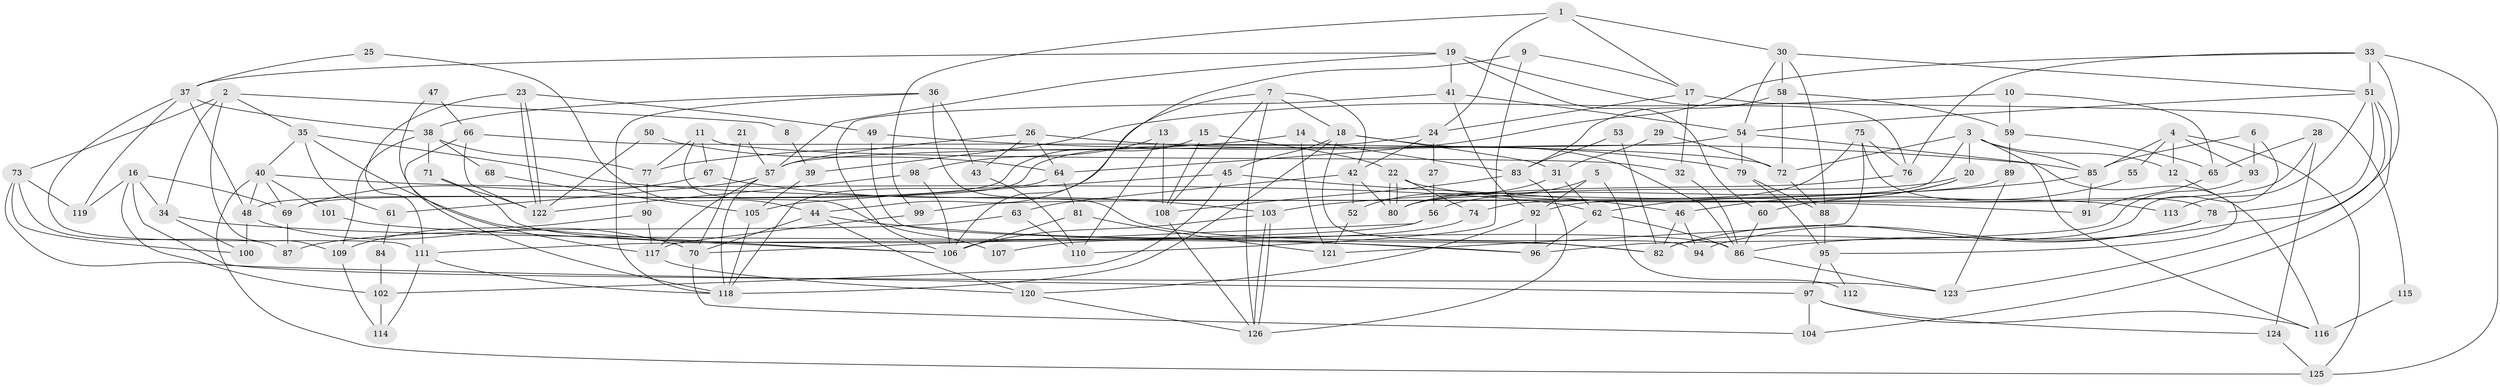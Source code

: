 // Generated by graph-tools (version 1.1) at 2025/15/03/09/25 04:15:00]
// undirected, 126 vertices, 252 edges
graph export_dot {
graph [start="1"]
  node [color=gray90,style=filled];
  1;
  2;
  3;
  4;
  5;
  6;
  7;
  8;
  9;
  10;
  11;
  12;
  13;
  14;
  15;
  16;
  17;
  18;
  19;
  20;
  21;
  22;
  23;
  24;
  25;
  26;
  27;
  28;
  29;
  30;
  31;
  32;
  33;
  34;
  35;
  36;
  37;
  38;
  39;
  40;
  41;
  42;
  43;
  44;
  45;
  46;
  47;
  48;
  49;
  50;
  51;
  52;
  53;
  54;
  55;
  56;
  57;
  58;
  59;
  60;
  61;
  62;
  63;
  64;
  65;
  66;
  67;
  68;
  69;
  70;
  71;
  72;
  73;
  74;
  75;
  76;
  77;
  78;
  79;
  80;
  81;
  82;
  83;
  84;
  85;
  86;
  87;
  88;
  89;
  90;
  91;
  92;
  93;
  94;
  95;
  96;
  97;
  98;
  99;
  100;
  101;
  102;
  103;
  104;
  105;
  106;
  107;
  108;
  109;
  110;
  111;
  112;
  113;
  114;
  115;
  116;
  117;
  118;
  119;
  120;
  121;
  122;
  123;
  124;
  125;
  126;
  1 -- 24;
  1 -- 30;
  1 -- 17;
  1 -- 99;
  2 -- 109;
  2 -- 34;
  2 -- 8;
  2 -- 35;
  2 -- 73;
  3 -- 85;
  3 -- 12;
  3 -- 20;
  3 -- 72;
  3 -- 74;
  3 -- 116;
  4 -- 125;
  4 -- 93;
  4 -- 12;
  4 -- 55;
  4 -- 85;
  5 -- 92;
  5 -- 80;
  5 -- 112;
  6 -- 82;
  6 -- 85;
  6 -- 93;
  7 -- 42;
  7 -- 108;
  7 -- 18;
  7 -- 44;
  7 -- 126;
  8 -- 39;
  9 -- 106;
  9 -- 17;
  9 -- 110;
  10 -- 65;
  10 -- 59;
  10 -- 39;
  11 -- 32;
  11 -- 67;
  11 -- 77;
  11 -- 107;
  12 -- 95;
  13 -- 108;
  13 -- 110;
  13 -- 98;
  14 -- 83;
  14 -- 121;
  14 -- 77;
  15 -- 48;
  15 -- 108;
  15 -- 22;
  16 -- 123;
  16 -- 34;
  16 -- 69;
  16 -- 102;
  16 -- 119;
  17 -- 24;
  17 -- 32;
  17 -- 115;
  18 -- 118;
  18 -- 31;
  18 -- 45;
  18 -- 86;
  18 -- 94;
  19 -- 76;
  19 -- 41;
  19 -- 37;
  19 -- 57;
  19 -- 60;
  20 -- 56;
  20 -- 46;
  20 -- 62;
  21 -- 57;
  21 -- 70;
  22 -- 80;
  22 -- 80;
  22 -- 74;
  22 -- 113;
  23 -- 122;
  23 -- 122;
  23 -- 111;
  23 -- 49;
  24 -- 42;
  24 -- 69;
  24 -- 27;
  25 -- 44;
  25 -- 37;
  26 -- 79;
  26 -- 43;
  26 -- 57;
  26 -- 64;
  27 -- 56;
  28 -- 65;
  28 -- 92;
  28 -- 124;
  29 -- 72;
  29 -- 31;
  30 -- 54;
  30 -- 51;
  30 -- 58;
  30 -- 88;
  31 -- 62;
  31 -- 52;
  32 -- 86;
  33 -- 64;
  33 -- 51;
  33 -- 76;
  33 -- 86;
  33 -- 125;
  34 -- 96;
  34 -- 100;
  35 -- 40;
  35 -- 61;
  35 -- 91;
  35 -- 106;
  36 -- 118;
  36 -- 82;
  36 -- 38;
  36 -- 43;
  37 -- 38;
  37 -- 48;
  37 -- 111;
  37 -- 119;
  38 -- 77;
  38 -- 68;
  38 -- 71;
  38 -- 109;
  39 -- 105;
  40 -- 62;
  40 -- 125;
  40 -- 48;
  40 -- 69;
  40 -- 101;
  41 -- 106;
  41 -- 54;
  41 -- 92;
  42 -- 52;
  42 -- 80;
  42 -- 63;
  43 -- 110;
  44 -- 96;
  44 -- 70;
  44 -- 120;
  45 -- 46;
  45 -- 102;
  45 -- 105;
  46 -- 94;
  46 -- 82;
  47 -- 66;
  47 -- 117;
  48 -- 70;
  48 -- 100;
  49 -- 85;
  49 -- 82;
  50 -- 64;
  50 -- 122;
  51 -- 104;
  51 -- 54;
  51 -- 78;
  51 -- 113;
  51 -- 123;
  52 -- 121;
  53 -- 82;
  53 -- 83;
  54 -- 116;
  54 -- 57;
  54 -- 79;
  55 -- 60;
  56 -- 70;
  56 -- 111;
  57 -- 61;
  57 -- 117;
  57 -- 118;
  58 -- 72;
  58 -- 59;
  58 -- 83;
  59 -- 89;
  59 -- 65;
  60 -- 86;
  61 -- 84;
  62 -- 86;
  62 -- 96;
  63 -- 87;
  63 -- 110;
  64 -- 118;
  64 -- 81;
  65 -- 91;
  66 -- 118;
  66 -- 122;
  66 -- 72;
  67 -- 103;
  67 -- 69;
  68 -- 105;
  69 -- 87;
  70 -- 104;
  71 -- 86;
  71 -- 122;
  72 -- 88;
  73 -- 119;
  73 -- 87;
  73 -- 97;
  73 -- 100;
  74 -- 107;
  75 -- 80;
  75 -- 78;
  75 -- 76;
  75 -- 121;
  76 -- 80;
  77 -- 90;
  78 -- 82;
  78 -- 94;
  79 -- 88;
  79 -- 95;
  81 -- 106;
  81 -- 121;
  83 -- 126;
  83 -- 108;
  84 -- 102;
  85 -- 103;
  85 -- 91;
  86 -- 123;
  88 -- 95;
  89 -- 99;
  89 -- 123;
  90 -- 117;
  90 -- 109;
  92 -- 120;
  92 -- 96;
  93 -- 96;
  95 -- 97;
  95 -- 112;
  97 -- 104;
  97 -- 116;
  97 -- 124;
  98 -- 122;
  98 -- 106;
  99 -- 117;
  101 -- 106;
  102 -- 114;
  103 -- 106;
  103 -- 126;
  103 -- 126;
  105 -- 118;
  108 -- 126;
  109 -- 114;
  111 -- 114;
  111 -- 118;
  115 -- 116;
  117 -- 120;
  120 -- 126;
  124 -- 125;
}
